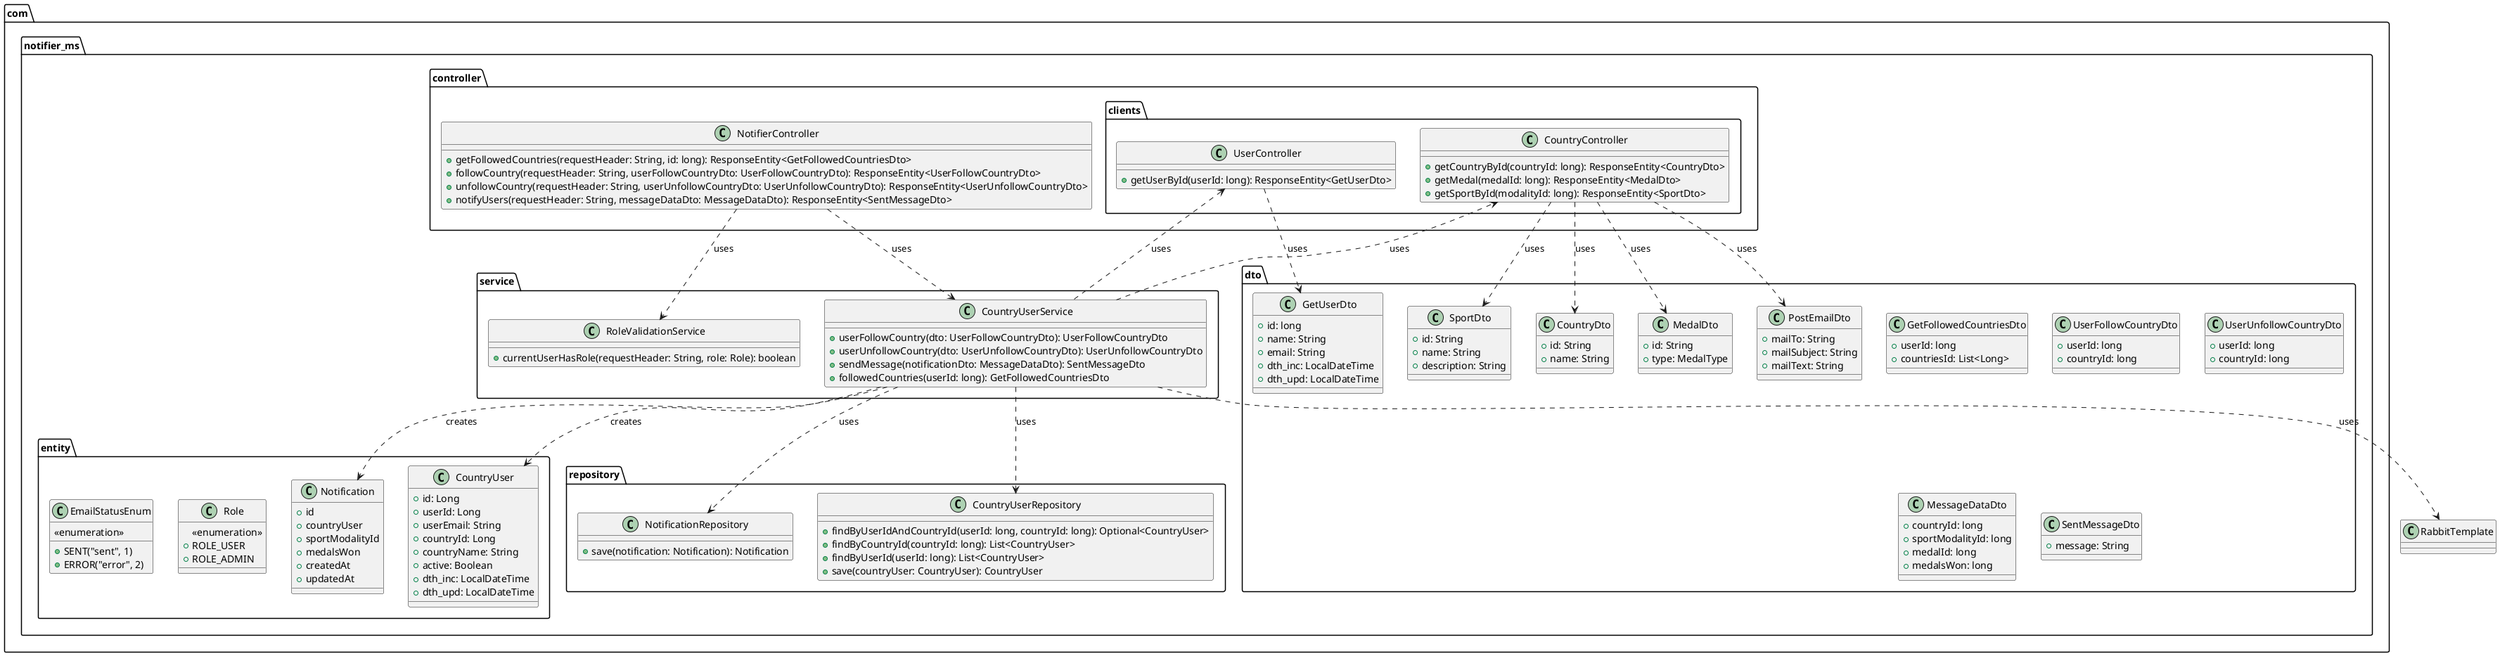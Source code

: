 @startuml
package com.notifier_ms.controller {
    class NotifierController {
        +getFollowedCountries(requestHeader: String, id: long): ResponseEntity<GetFollowedCountriesDto>
        +followCountry(requestHeader: String, userFollowCountryDto: UserFollowCountryDto): ResponseEntity<UserFollowCountryDto>
        +unfollowCountry(requestHeader: String, userUnfollowCountryDto: UserUnfollowCountryDto): ResponseEntity<UserUnfollowCountryDto>
        +notifyUsers(requestHeader: String, messageDataDto: MessageDataDto): ResponseEntity<SentMessageDto>
    }
}

package com.notifier_ms.service {
    class CountryUserService {
        +userFollowCountry(dto: UserFollowCountryDto): UserFollowCountryDto
        +userUnfollowCountry(dto: UserUnfollowCountryDto): UserUnfollowCountryDto
        +sendMessage(notificationDto: MessageDataDto): SentMessageDto
        +followedCountries(userId: long): GetFollowedCountriesDto
    }

    class RoleValidationService {
        +currentUserHasRole(requestHeader: String, role: Role): boolean
    }
}

package com.notifier_ms.dto {
    class GetFollowedCountriesDto {
        +userId: long
        +countriesId: List<Long>
    }

    class UserFollowCountryDto {
        +userId: long
        +countryId: long
    }

    class UserUnfollowCountryDto {
        +userId: long
        +countryId: long
    }

    class MessageDataDto {
        +countryId: long
        +sportModalityId: long
        +medalId: long
        +medalsWon: long
    }

    class SentMessageDto {
        +message: String
    }

    class CountryDto {
        +id: String
        +name: String
    }

    class MedalDto {
        +id: String
        +type: MedalType
    }

    class PostEmailDto {
        +mailTo: String
        +mailSubject: String
        +mailText: String
    }

    class SportDto {
        +id: String
        +name: String
        +description: String
    }

    class GetUserDto {
        +id: long
        +name: String
        +email: String
        +dth_inc: LocalDateTime
        +dth_upd: LocalDateTime
    }
}

package com.notifier_ms.entity {
    class CountryUser {
        +id: Long
        +userId: Long
        +userEmail: String
        +countryId: Long
        +countryName: String
        +active: Boolean
        +dth_inc: LocalDateTime
        +dth_upd: LocalDateTime
    }

    class Notification {
        +id
        +countryUser
        +sportModalityId
        +medalsWon
        +createdAt
        +updatedAt
    }

    class Role {
        <<enumeration>>
        +ROLE_USER
        +ROLE_ADMIN
    }

    class EmailStatusEnum {
        <<enumeration>>
        +SENT("sent", 1)
        +ERROR("error", 2)
    }
}

package com.notifier_ms.controller.clients {
    class UserController {
        +getUserById(userId: long): ResponseEntity<GetUserDto>
    }

    class CountryController {
        +getCountryById(countryId: long): ResponseEntity<CountryDto>
        +getMedal(medalId: long): ResponseEntity<MedalDto>
        +getSportById(modalityId: long): ResponseEntity<SportDto>
    }
}

package com.notifier_ms.repository {
    class CountryUserRepository {
        +findByUserIdAndCountryId(userId: long, countryId: long): Optional<CountryUser>
        +findByCountryId(countryId: long): List<CountryUser>
        +findByUserId(userId: long): List<CountryUser>
        +save(countryUser: CountryUser): CountryUser
    }

    class NotificationRepository {
        +save(notification: Notification): Notification
    }
}

' Relationships
NotifierController ..> CountryUserService : uses
NotifierController ..> RoleValidationService : uses

CountryUserService ..> UserController : uses
CountryUserService ..> CountryController : uses
CountryUserService ..> CountryUserRepository : uses
CountryUserService ..> NotificationRepository : uses
CountryUserService ..> RabbitTemplate : uses

CountryUserService ..> CountryUser : creates
CountryUserService ..> Notification : creates

UserController ..> GetUserDto : uses
CountryController ..> CountryDto : uses
CountryController ..> MedalDto : uses
CountryController ..> SportDto : uses
CountryController ..> PostEmailDto : uses
@enduml